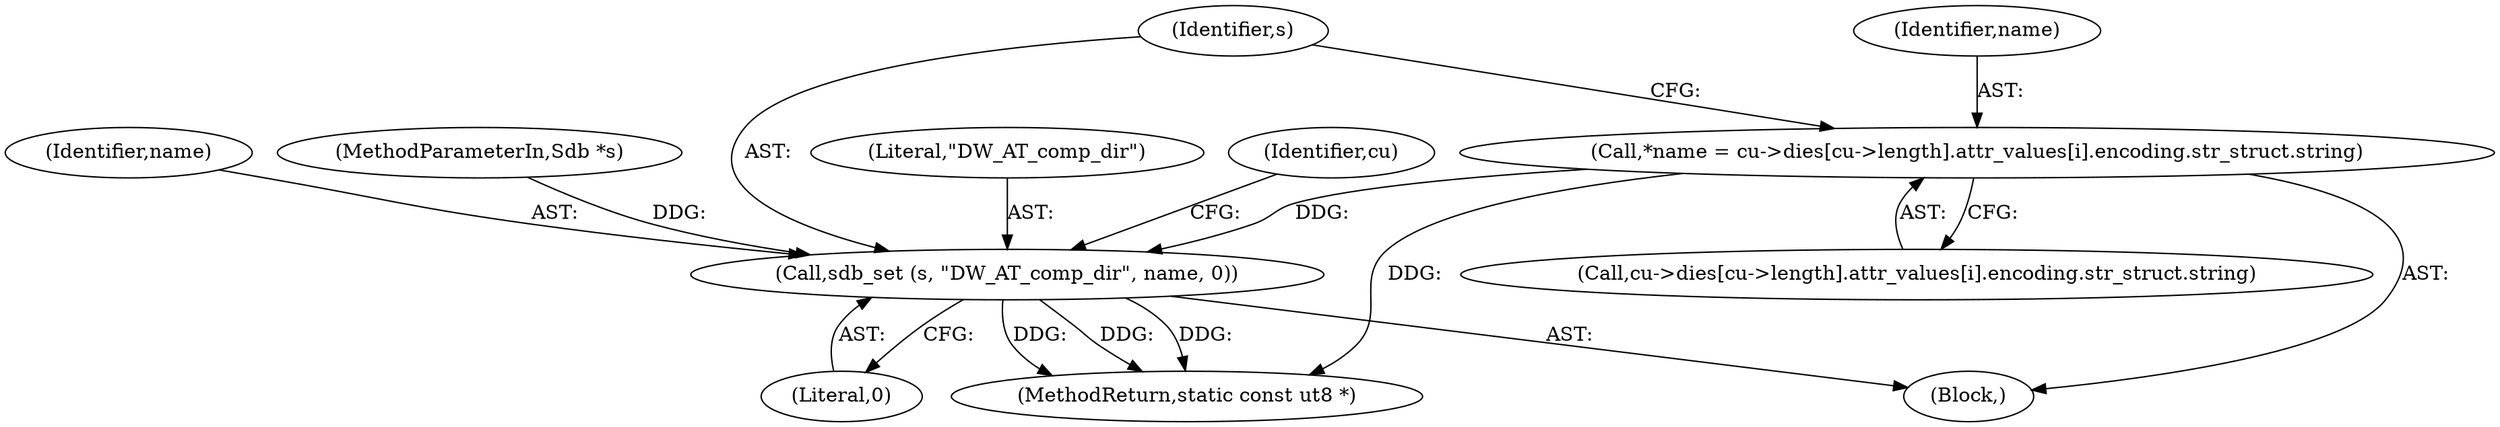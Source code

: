 digraph "0_radare2_2ca9ab45891b6ae8e32b6c28c81eebca059cbe5d_1@array" {
"1000415" [label="(Call,*name = cu->dies[cu->length].attr_values[i].encoding.str_struct.string)"];
"1000434" [label="(Call,sdb_set (s, \"DW_AT_comp_dir\", name, 0))"];
"1000413" [label="(Block,)"];
"1000415" [label="(Call,*name = cu->dies[cu->length].attr_values[i].encoding.str_struct.string)"];
"1000436" [label="(Literal,\"DW_AT_comp_dir\")"];
"1000416" [label="(Identifier,name)"];
"1000438" [label="(Literal,0)"];
"1000443" [label="(Identifier,cu)"];
"1000437" [label="(Identifier,name)"];
"1000417" [label="(Call,cu->dies[cu->length].attr_values[i].encoding.str_struct.string)"];
"1000434" [label="(Call,sdb_set (s, \"DW_AT_comp_dir\", name, 0))"];
"1000101" [label="(MethodParameterIn,Sdb *s)"];
"1000435" [label="(Identifier,s)"];
"1000455" [label="(MethodReturn,static const ut8 *)"];
"1000415" -> "1000413"  [label="AST: "];
"1000415" -> "1000417"  [label="CFG: "];
"1000416" -> "1000415"  [label="AST: "];
"1000417" -> "1000415"  [label="AST: "];
"1000435" -> "1000415"  [label="CFG: "];
"1000415" -> "1000455"  [label="DDG: "];
"1000415" -> "1000434"  [label="DDG: "];
"1000434" -> "1000413"  [label="AST: "];
"1000434" -> "1000438"  [label="CFG: "];
"1000435" -> "1000434"  [label="AST: "];
"1000436" -> "1000434"  [label="AST: "];
"1000437" -> "1000434"  [label="AST: "];
"1000438" -> "1000434"  [label="AST: "];
"1000443" -> "1000434"  [label="CFG: "];
"1000434" -> "1000455"  [label="DDG: "];
"1000434" -> "1000455"  [label="DDG: "];
"1000434" -> "1000455"  [label="DDG: "];
"1000101" -> "1000434"  [label="DDG: "];
}
